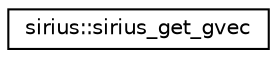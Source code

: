 digraph "Graphical Class Hierarchy"
{
 // INTERACTIVE_SVG=YES
  edge [fontname="Helvetica",fontsize="10",labelfontname="Helvetica",labelfontsize="10"];
  node [fontname="Helvetica",fontsize="10",shape=record];
  rankdir="LR";
  Node1 [label="sirius::sirius_get_gvec",height=0.2,width=0.4,color="black", fillcolor="white", style="filled",URL="$interfacesirius_1_1sirius__get__gvec.html"];
}
